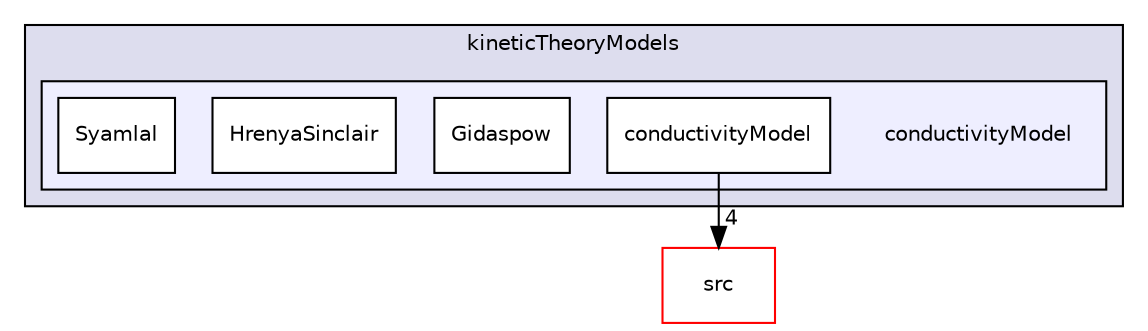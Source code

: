 digraph "applications/solvers/multiphase/reactingEulerFoam/reactingTwoPhaseEulerFoam/twoPhaseCompressibleTurbulenceModels/kineticTheoryModels/conductivityModel" {
  bgcolor=transparent;
  compound=true
  node [ fontsize="10", fontname="Helvetica"];
  edge [ labelfontsize="10", labelfontname="Helvetica"];
  subgraph clusterdir_0439bb45f0635097a245a13349eed6e8 {
    graph [ bgcolor="#ddddee", pencolor="black", label="kineticTheoryModels" fontname="Helvetica", fontsize="10", URL="dir_0439bb45f0635097a245a13349eed6e8.html"]
  subgraph clusterdir_f70b72f660e83da5aec8a8bd354102fa {
    graph [ bgcolor="#eeeeff", pencolor="black", label="" URL="dir_f70b72f660e83da5aec8a8bd354102fa.html"];
    dir_f70b72f660e83da5aec8a8bd354102fa [shape=plaintext label="conductivityModel"];
    dir_9957e1c732dd4e0bbaff17dc34b96b1f [shape=box label="conductivityModel" color="black" fillcolor="white" style="filled" URL="dir_9957e1c732dd4e0bbaff17dc34b96b1f.html"];
    dir_0d0a1e930b8e84cbcbb6edd9e8ac8423 [shape=box label="Gidaspow" color="black" fillcolor="white" style="filled" URL="dir_0d0a1e930b8e84cbcbb6edd9e8ac8423.html"];
    dir_1d4ca70735df5501b304c4973cbb1e37 [shape=box label="HrenyaSinclair" color="black" fillcolor="white" style="filled" URL="dir_1d4ca70735df5501b304c4973cbb1e37.html"];
    dir_e75ac90aaea745c4cf530309153d70dc [shape=box label="Syamlal" color="black" fillcolor="white" style="filled" URL="dir_e75ac90aaea745c4cf530309153d70dc.html"];
  }
  }
  dir_68267d1309a1af8e8297ef4c3efbcdba [shape=box label="src" color="red" URL="dir_68267d1309a1af8e8297ef4c3efbcdba.html"];
  dir_9957e1c732dd4e0bbaff17dc34b96b1f->dir_68267d1309a1af8e8297ef4c3efbcdba [headlabel="4", labeldistance=1.5 headhref="dir_000379_000737.html"];
}
